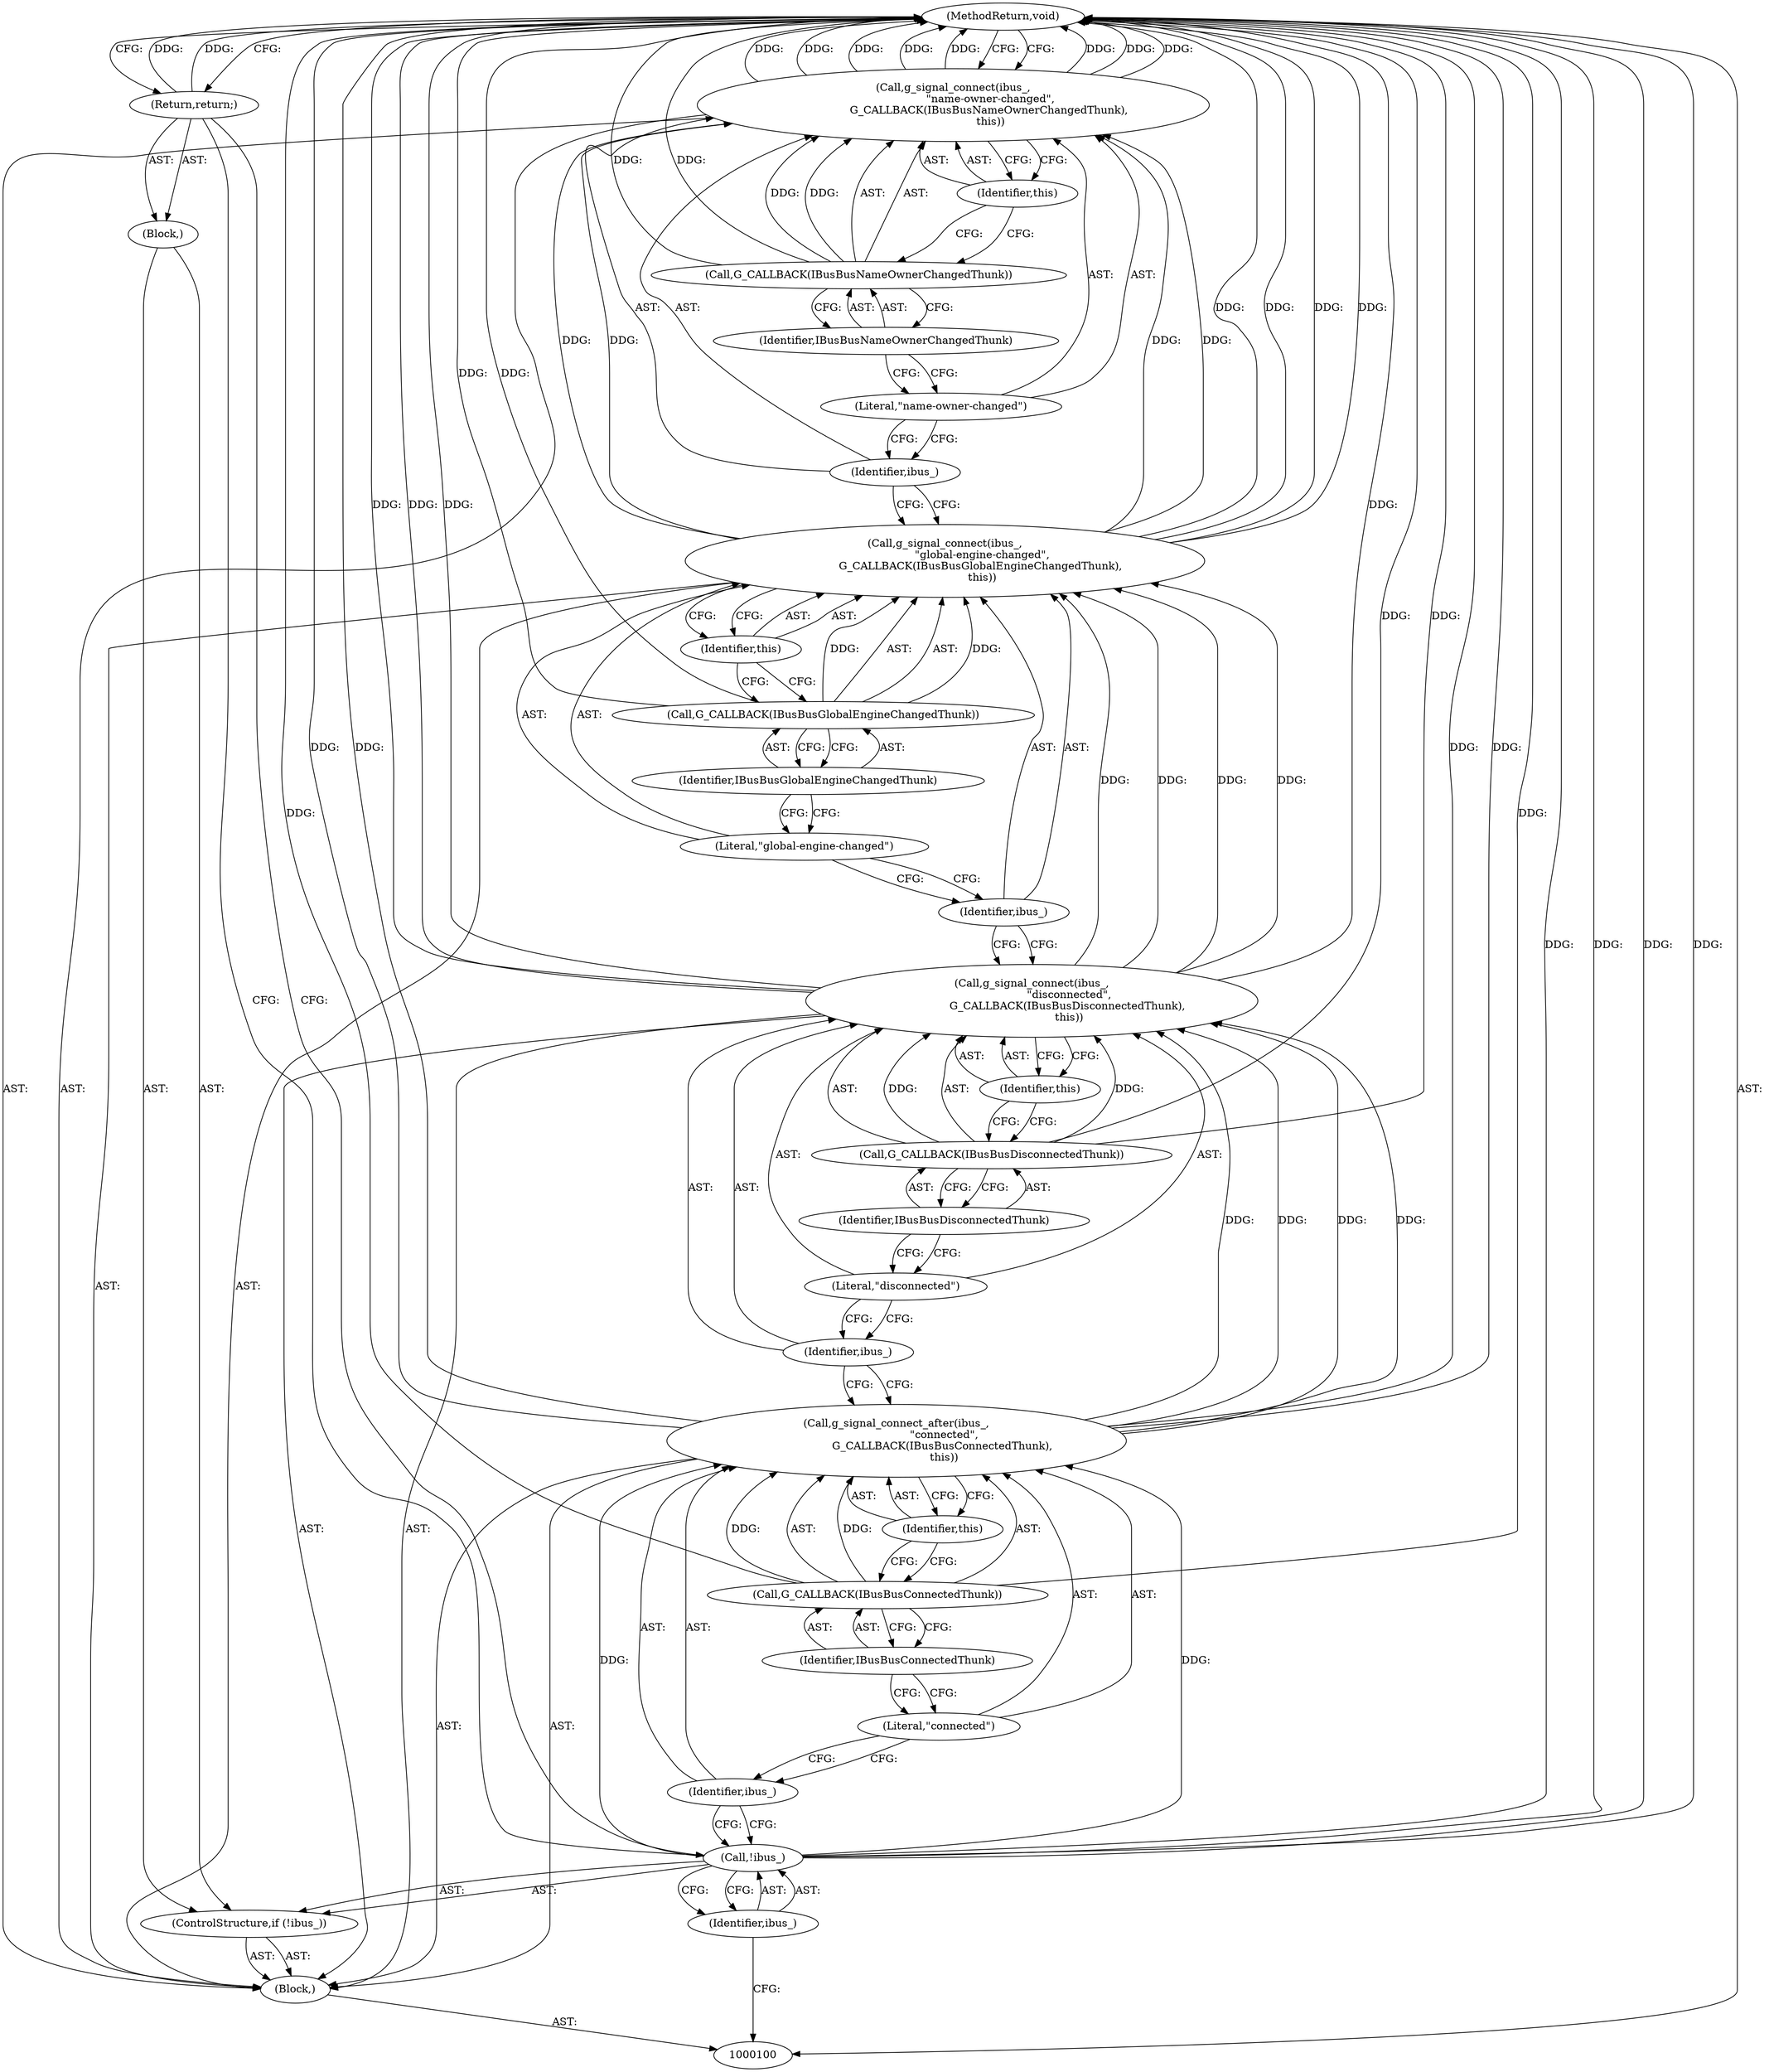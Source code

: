 digraph "0_Chrome_dc7b094a338c6c521f918f478e993f0f74bbea0d_53" {
"1000131" [label="(MethodReturn,void)"];
"1000101" [label="(Block,)"];
"1000114" [label="(Identifier,ibus_)"];
"1000113" [label="(Call,g_signal_connect(ibus_,\n                      \"disconnected\",\n                     G_CALLBACK(IBusBusDisconnectedThunk),\n                      this))"];
"1000115" [label="(Literal,\"disconnected\")"];
"1000116" [label="(Call,G_CALLBACK(IBusBusDisconnectedThunk))"];
"1000117" [label="(Identifier,IBusBusDisconnectedThunk)"];
"1000118" [label="(Identifier,this)"];
"1000120" [label="(Identifier,ibus_)"];
"1000119" [label="(Call,g_signal_connect(ibus_,\n                      \"global-engine-changed\",\n                     G_CALLBACK(IBusBusGlobalEngineChangedThunk),\n                      this))"];
"1000121" [label="(Literal,\"global-engine-changed\")"];
"1000122" [label="(Call,G_CALLBACK(IBusBusGlobalEngineChangedThunk))"];
"1000123" [label="(Identifier,IBusBusGlobalEngineChangedThunk)"];
"1000124" [label="(Identifier,this)"];
"1000126" [label="(Identifier,ibus_)"];
"1000125" [label="(Call,g_signal_connect(ibus_,\n                      \"name-owner-changed\",\n                     G_CALLBACK(IBusBusNameOwnerChangedThunk),\n                      this))"];
"1000105" [label="(Block,)"];
"1000102" [label="(ControlStructure,if (!ibus_))"];
"1000103" [label="(Call,!ibus_)"];
"1000104" [label="(Identifier,ibus_)"];
"1000127" [label="(Literal,\"name-owner-changed\")"];
"1000128" [label="(Call,G_CALLBACK(IBusBusNameOwnerChangedThunk))"];
"1000129" [label="(Identifier,IBusBusNameOwnerChangedThunk)"];
"1000130" [label="(Identifier,this)"];
"1000106" [label="(Return,return;)"];
"1000108" [label="(Identifier,ibus_)"];
"1000107" [label="(Call,g_signal_connect_after(ibus_,\n                            \"connected\",\n                           G_CALLBACK(IBusBusConnectedThunk),\n                            this))"];
"1000109" [label="(Literal,\"connected\")"];
"1000110" [label="(Call,G_CALLBACK(IBusBusConnectedThunk))"];
"1000111" [label="(Identifier,IBusBusConnectedThunk)"];
"1000112" [label="(Identifier,this)"];
"1000131" -> "1000100"  [label="AST: "];
"1000131" -> "1000106"  [label="CFG: "];
"1000131" -> "1000125"  [label="CFG: "];
"1000106" -> "1000131"  [label="DDG: "];
"1000116" -> "1000131"  [label="DDG: "];
"1000125" -> "1000131"  [label="DDG: "];
"1000125" -> "1000131"  [label="DDG: "];
"1000125" -> "1000131"  [label="DDG: "];
"1000125" -> "1000131"  [label="DDG: "];
"1000107" -> "1000131"  [label="DDG: "];
"1000107" -> "1000131"  [label="DDG: "];
"1000103" -> "1000131"  [label="DDG: "];
"1000103" -> "1000131"  [label="DDG: "];
"1000122" -> "1000131"  [label="DDG: "];
"1000119" -> "1000131"  [label="DDG: "];
"1000119" -> "1000131"  [label="DDG: "];
"1000128" -> "1000131"  [label="DDG: "];
"1000113" -> "1000131"  [label="DDG: "];
"1000113" -> "1000131"  [label="DDG: "];
"1000110" -> "1000131"  [label="DDG: "];
"1000101" -> "1000100"  [label="AST: "];
"1000102" -> "1000101"  [label="AST: "];
"1000107" -> "1000101"  [label="AST: "];
"1000113" -> "1000101"  [label="AST: "];
"1000119" -> "1000101"  [label="AST: "];
"1000125" -> "1000101"  [label="AST: "];
"1000114" -> "1000113"  [label="AST: "];
"1000114" -> "1000107"  [label="CFG: "];
"1000115" -> "1000114"  [label="CFG: "];
"1000113" -> "1000101"  [label="AST: "];
"1000113" -> "1000118"  [label="CFG: "];
"1000114" -> "1000113"  [label="AST: "];
"1000115" -> "1000113"  [label="AST: "];
"1000116" -> "1000113"  [label="AST: "];
"1000118" -> "1000113"  [label="AST: "];
"1000120" -> "1000113"  [label="CFG: "];
"1000113" -> "1000131"  [label="DDG: "];
"1000113" -> "1000131"  [label="DDG: "];
"1000107" -> "1000113"  [label="DDG: "];
"1000107" -> "1000113"  [label="DDG: "];
"1000116" -> "1000113"  [label="DDG: "];
"1000113" -> "1000119"  [label="DDG: "];
"1000113" -> "1000119"  [label="DDG: "];
"1000115" -> "1000113"  [label="AST: "];
"1000115" -> "1000114"  [label="CFG: "];
"1000117" -> "1000115"  [label="CFG: "];
"1000116" -> "1000113"  [label="AST: "];
"1000116" -> "1000117"  [label="CFG: "];
"1000117" -> "1000116"  [label="AST: "];
"1000118" -> "1000116"  [label="CFG: "];
"1000116" -> "1000131"  [label="DDG: "];
"1000116" -> "1000113"  [label="DDG: "];
"1000117" -> "1000116"  [label="AST: "];
"1000117" -> "1000115"  [label="CFG: "];
"1000116" -> "1000117"  [label="CFG: "];
"1000118" -> "1000113"  [label="AST: "];
"1000118" -> "1000116"  [label="CFG: "];
"1000113" -> "1000118"  [label="CFG: "];
"1000120" -> "1000119"  [label="AST: "];
"1000120" -> "1000113"  [label="CFG: "];
"1000121" -> "1000120"  [label="CFG: "];
"1000119" -> "1000101"  [label="AST: "];
"1000119" -> "1000124"  [label="CFG: "];
"1000120" -> "1000119"  [label="AST: "];
"1000121" -> "1000119"  [label="AST: "];
"1000122" -> "1000119"  [label="AST: "];
"1000124" -> "1000119"  [label="AST: "];
"1000126" -> "1000119"  [label="CFG: "];
"1000119" -> "1000131"  [label="DDG: "];
"1000119" -> "1000131"  [label="DDG: "];
"1000113" -> "1000119"  [label="DDG: "];
"1000113" -> "1000119"  [label="DDG: "];
"1000122" -> "1000119"  [label="DDG: "];
"1000119" -> "1000125"  [label="DDG: "];
"1000119" -> "1000125"  [label="DDG: "];
"1000121" -> "1000119"  [label="AST: "];
"1000121" -> "1000120"  [label="CFG: "];
"1000123" -> "1000121"  [label="CFG: "];
"1000122" -> "1000119"  [label="AST: "];
"1000122" -> "1000123"  [label="CFG: "];
"1000123" -> "1000122"  [label="AST: "];
"1000124" -> "1000122"  [label="CFG: "];
"1000122" -> "1000131"  [label="DDG: "];
"1000122" -> "1000119"  [label="DDG: "];
"1000123" -> "1000122"  [label="AST: "];
"1000123" -> "1000121"  [label="CFG: "];
"1000122" -> "1000123"  [label="CFG: "];
"1000124" -> "1000119"  [label="AST: "];
"1000124" -> "1000122"  [label="CFG: "];
"1000119" -> "1000124"  [label="CFG: "];
"1000126" -> "1000125"  [label="AST: "];
"1000126" -> "1000119"  [label="CFG: "];
"1000127" -> "1000126"  [label="CFG: "];
"1000125" -> "1000101"  [label="AST: "];
"1000125" -> "1000130"  [label="CFG: "];
"1000126" -> "1000125"  [label="AST: "];
"1000127" -> "1000125"  [label="AST: "];
"1000128" -> "1000125"  [label="AST: "];
"1000130" -> "1000125"  [label="AST: "];
"1000131" -> "1000125"  [label="CFG: "];
"1000125" -> "1000131"  [label="DDG: "];
"1000125" -> "1000131"  [label="DDG: "];
"1000125" -> "1000131"  [label="DDG: "];
"1000125" -> "1000131"  [label="DDG: "];
"1000119" -> "1000125"  [label="DDG: "];
"1000119" -> "1000125"  [label="DDG: "];
"1000128" -> "1000125"  [label="DDG: "];
"1000105" -> "1000102"  [label="AST: "];
"1000106" -> "1000105"  [label="AST: "];
"1000102" -> "1000101"  [label="AST: "];
"1000103" -> "1000102"  [label="AST: "];
"1000105" -> "1000102"  [label="AST: "];
"1000103" -> "1000102"  [label="AST: "];
"1000103" -> "1000104"  [label="CFG: "];
"1000104" -> "1000103"  [label="AST: "];
"1000106" -> "1000103"  [label="CFG: "];
"1000108" -> "1000103"  [label="CFG: "];
"1000103" -> "1000131"  [label="DDG: "];
"1000103" -> "1000131"  [label="DDG: "];
"1000103" -> "1000107"  [label="DDG: "];
"1000104" -> "1000103"  [label="AST: "];
"1000104" -> "1000100"  [label="CFG: "];
"1000103" -> "1000104"  [label="CFG: "];
"1000127" -> "1000125"  [label="AST: "];
"1000127" -> "1000126"  [label="CFG: "];
"1000129" -> "1000127"  [label="CFG: "];
"1000128" -> "1000125"  [label="AST: "];
"1000128" -> "1000129"  [label="CFG: "];
"1000129" -> "1000128"  [label="AST: "];
"1000130" -> "1000128"  [label="CFG: "];
"1000128" -> "1000131"  [label="DDG: "];
"1000128" -> "1000125"  [label="DDG: "];
"1000129" -> "1000128"  [label="AST: "];
"1000129" -> "1000127"  [label="CFG: "];
"1000128" -> "1000129"  [label="CFG: "];
"1000130" -> "1000125"  [label="AST: "];
"1000130" -> "1000128"  [label="CFG: "];
"1000125" -> "1000130"  [label="CFG: "];
"1000106" -> "1000105"  [label="AST: "];
"1000106" -> "1000103"  [label="CFG: "];
"1000131" -> "1000106"  [label="CFG: "];
"1000106" -> "1000131"  [label="DDG: "];
"1000108" -> "1000107"  [label="AST: "];
"1000108" -> "1000103"  [label="CFG: "];
"1000109" -> "1000108"  [label="CFG: "];
"1000107" -> "1000101"  [label="AST: "];
"1000107" -> "1000112"  [label="CFG: "];
"1000108" -> "1000107"  [label="AST: "];
"1000109" -> "1000107"  [label="AST: "];
"1000110" -> "1000107"  [label="AST: "];
"1000112" -> "1000107"  [label="AST: "];
"1000114" -> "1000107"  [label="CFG: "];
"1000107" -> "1000131"  [label="DDG: "];
"1000107" -> "1000131"  [label="DDG: "];
"1000103" -> "1000107"  [label="DDG: "];
"1000110" -> "1000107"  [label="DDG: "];
"1000107" -> "1000113"  [label="DDG: "];
"1000107" -> "1000113"  [label="DDG: "];
"1000109" -> "1000107"  [label="AST: "];
"1000109" -> "1000108"  [label="CFG: "];
"1000111" -> "1000109"  [label="CFG: "];
"1000110" -> "1000107"  [label="AST: "];
"1000110" -> "1000111"  [label="CFG: "];
"1000111" -> "1000110"  [label="AST: "];
"1000112" -> "1000110"  [label="CFG: "];
"1000110" -> "1000131"  [label="DDG: "];
"1000110" -> "1000107"  [label="DDG: "];
"1000111" -> "1000110"  [label="AST: "];
"1000111" -> "1000109"  [label="CFG: "];
"1000110" -> "1000111"  [label="CFG: "];
"1000112" -> "1000107"  [label="AST: "];
"1000112" -> "1000110"  [label="CFG: "];
"1000107" -> "1000112"  [label="CFG: "];
}
